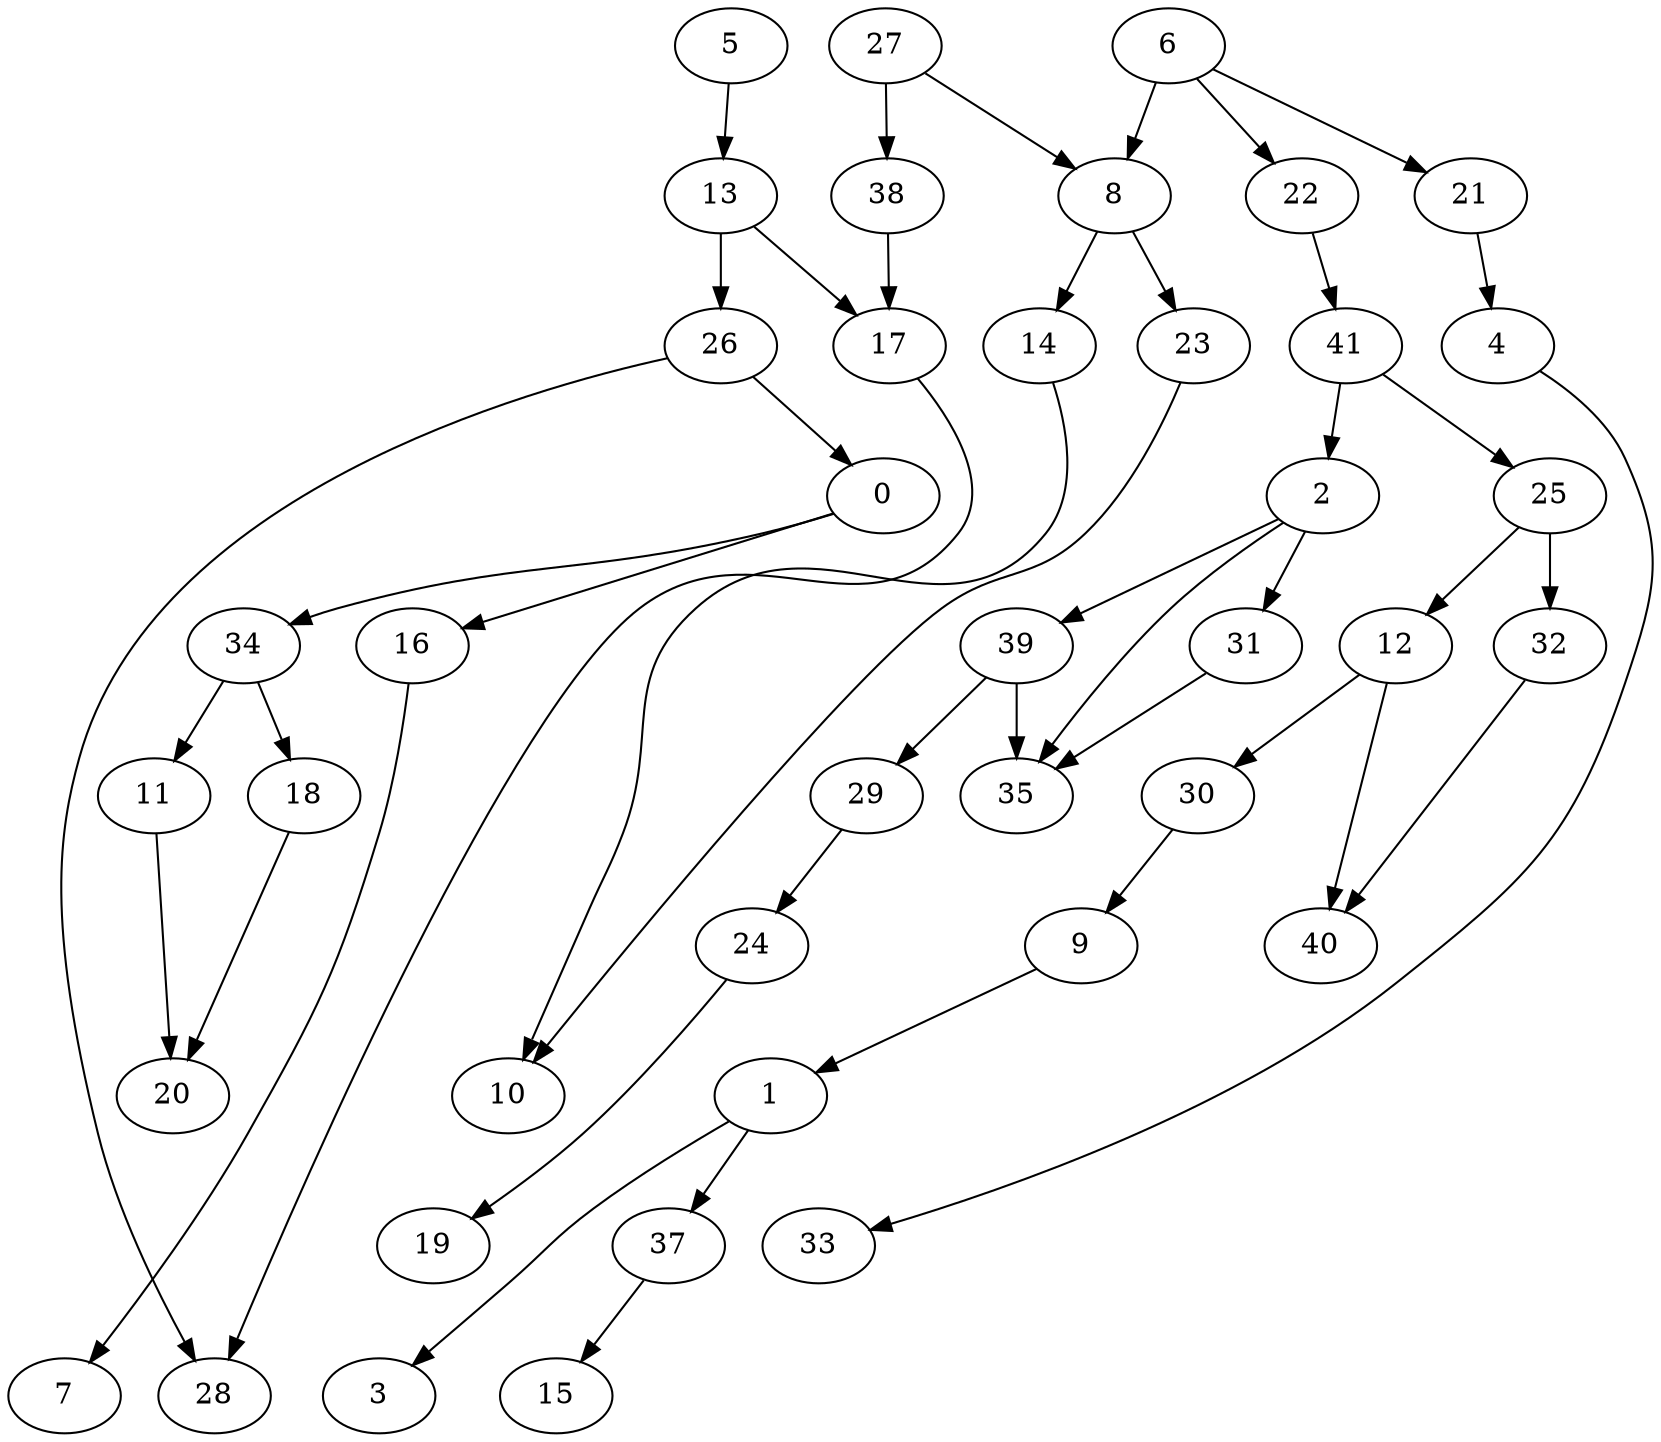 digraph G {
    0;
    16;
    34;
    7;
    11;
    18;
    20;
    1;
    3;
    37;
    15;
    2;
    31;
    39;
    35;
    29;
    24;
    19;
    4;
    33;
    5;
    13;
    17;
    26;
    28;
    6;
    8;
    21;
    22;
    14;
    23;
    41;
    10;
    25;
    12;
    32;
    9;
    30;
    40;
    27;
    38;
    0 -> 16 [weight=0];
    0 -> 34 [weight=0];
    16 -> 7 [weight=0];
    34 -> 11 [weight=0];
    34 -> 18 [weight=0];
    11 -> 20 [weight=0];
    18 -> 20 [weight=0];
    1 -> 3 [weight=0];
    1 -> 37 [weight=0];
    37 -> 15 [weight=0];
    2 -> 31 [weight=0];
    2 -> 39 [weight=0];
    2 -> 35 [weight=0];
    31 -> 35 [weight=0];
    39 -> 35 [weight=1];
    39 -> 29 [weight=0];
    29 -> 24 [weight=0];
    24 -> 19 [weight=0];
    4 -> 33 [weight=0];
    5 -> 13 [weight=0];
    13 -> 17 [weight=0];
    13 -> 26 [weight=1];
    17 -> 28 [weight=0];
    26 -> 0 [weight=0];
    26 -> 28 [weight=0];
    6 -> 8 [weight=0];
    6 -> 21 [weight=0];
    6 -> 22 [weight=0];
    8 -> 14 [weight=0];
    8 -> 23 [weight=0];
    21 -> 4 [weight=0];
    22 -> 41 [weight=0];
    14 -> 10 [weight=0];
    23 -> 10 [weight=0];
    41 -> 2 [weight=0];
    41 -> 25 [weight=0];
    25 -> 12 [weight=0];
    25 -> 32 [weight=1];
    12 -> 30 [weight=0];
    12 -> 40 [weight=0];
    32 -> 40 [weight=0];
    9 -> 1 [weight=0];
    30 -> 9 [weight=0];
    27 -> 8 [weight=0];
    27 -> 38 [weight=0];
    38 -> 17 [weight=0];
}

